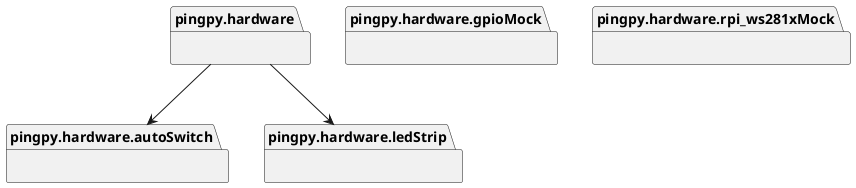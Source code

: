 @startuml packages_pingpy_hardware
set namespaceSeparator none
package "pingpy.hardware" as pingpy.hardware {
}
package "pingpy.hardware.autoSwitch" as pingpy.hardware.autoSwitch {
}
package "pingpy.hardware.gpioMock" as pingpy.hardware.gpioMock {
}
package "pingpy.hardware.ledStrip" as pingpy.hardware.ledStrip {
}
package "pingpy.hardware.rpi_ws281xMock" as pingpy.hardware.rpi_ws281xMock {
}
pingpy.hardware --> pingpy.hardware.autoSwitch
pingpy.hardware --> pingpy.hardware.ledStrip
@enduml
